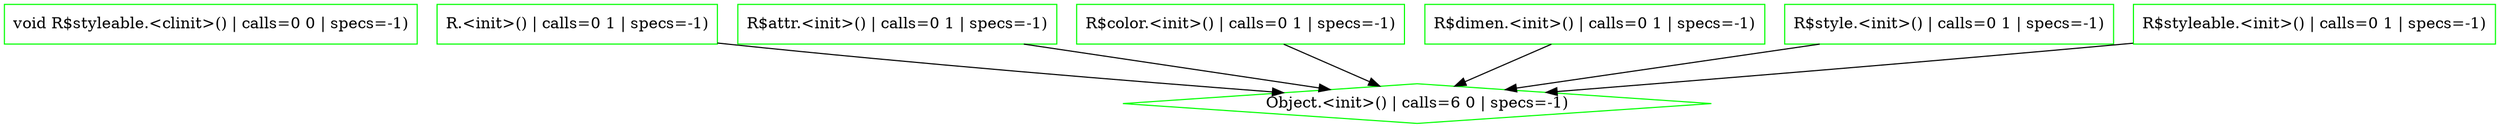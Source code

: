 digraph {
"android.support.v7.cardview.R$styleable.<clinit>():void.1e15d9bc8351265a27e8bb295df25426" [shape=box,label="void R$styleable.<clinit>() | calls=0 0 | specs=-1)",color=green,shape=box]
"java.lang.Object.<init>().dfab4f0d99f94f824a6db190f40d78c9" [shape=box,label="Object.<init>() | calls=6 0 | specs=-1)",color=green,shape=diamond]
"android.support.v7.cardview.R.<init>().d31ef9bfdef8c33b5e40b3db432a1c72" [shape=box,label="R.<init>() | calls=0 1 | specs=-1)",color=green,shape=box]
"android.support.v7.cardview.R$attr.<init>().a7ee01f8a3baecedfc3e75a3eea1bb27" [shape=box,label="R$attr.<init>() | calls=0 1 | specs=-1)",color=green,shape=box]
"android.support.v7.cardview.R$color.<init>().975b031c246f933619e1bc14a5b613af" [shape=box,label="R$color.<init>() | calls=0 1 | specs=-1)",color=green,shape=box]
"android.support.v7.cardview.R$dimen.<init>().fb82a668acaf5ac4a4d9b838fd924b14" [shape=box,label="R$dimen.<init>() | calls=0 1 | specs=-1)",color=green,shape=box]
"android.support.v7.cardview.R$style.<init>().bf16190bde10a299e8fab923ab34189b" [shape=box,label="R$style.<init>() | calls=0 1 | specs=-1)",color=green,shape=box]
"android.support.v7.cardview.R$styleable.<init>().d3e37786b1dcdfa41ab3f107f835e3d3" [shape=box,label="R$styleable.<init>() | calls=0 1 | specs=-1)",color=green,shape=box]
"android.support.v7.cardview.R$styleable.<init>().d3e37786b1dcdfa41ab3f107f835e3d3" -> "java.lang.Object.<init>().dfab4f0d99f94f824a6db190f40d78c9"
"android.support.v7.cardview.R$style.<init>().bf16190bde10a299e8fab923ab34189b" -> "java.lang.Object.<init>().dfab4f0d99f94f824a6db190f40d78c9"
"android.support.v7.cardview.R$dimen.<init>().fb82a668acaf5ac4a4d9b838fd924b14" -> "java.lang.Object.<init>().dfab4f0d99f94f824a6db190f40d78c9"
"android.support.v7.cardview.R$color.<init>().975b031c246f933619e1bc14a5b613af" -> "java.lang.Object.<init>().dfab4f0d99f94f824a6db190f40d78c9"
"android.support.v7.cardview.R$attr.<init>().a7ee01f8a3baecedfc3e75a3eea1bb27" -> "java.lang.Object.<init>().dfab4f0d99f94f824a6db190f40d78c9"
"android.support.v7.cardview.R.<init>().d31ef9bfdef8c33b5e40b3db432a1c72" -> "java.lang.Object.<init>().dfab4f0d99f94f824a6db190f40d78c9"
}

